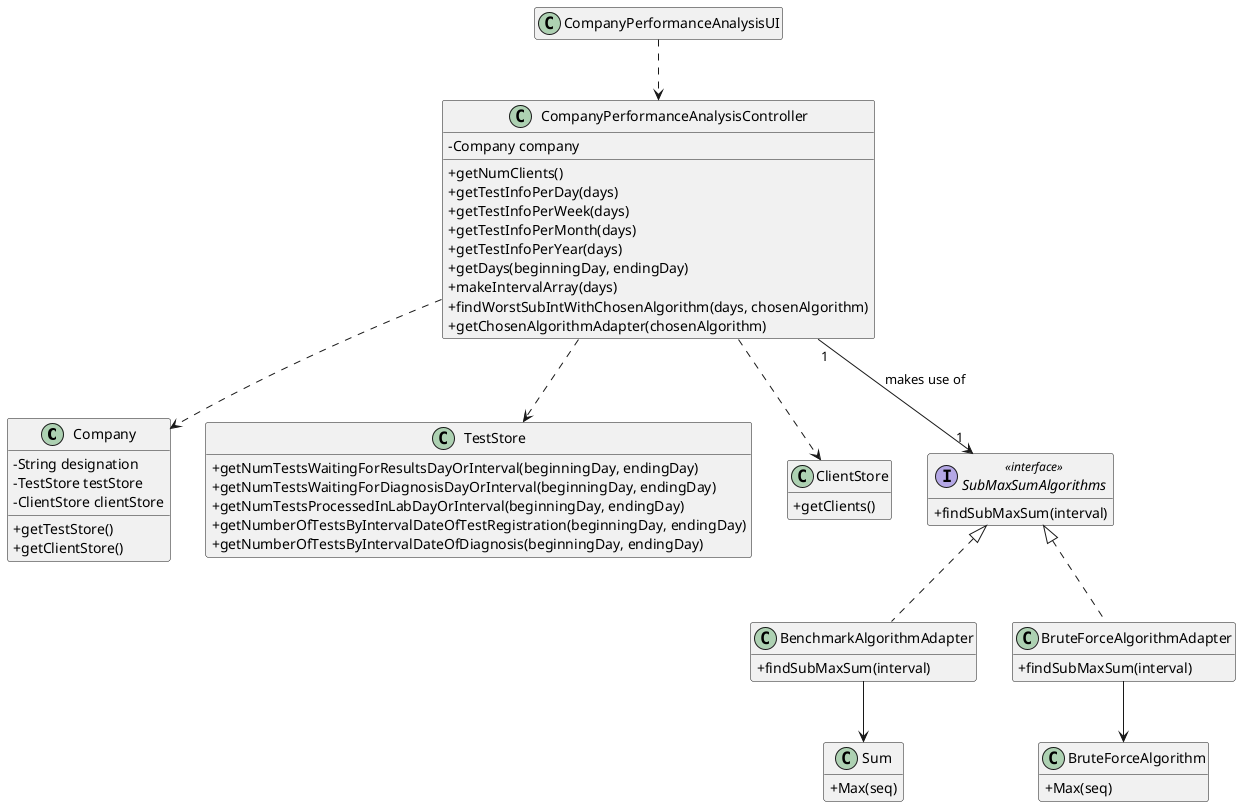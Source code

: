 @startuml
'skinparam linetype ortho
hide empty methods
hide empty attributes
'left to right direction
skinparam classAttributeIconSize 0

class Company {
    -String designation
    -TestStore testStore
    -ClientStore clientStore
    +getTestStore()
    +getClientStore()
}

class TestStore {
    +getNumTestsWaitingForResultsDayOrInterval(beginningDay, endingDay)
    +getNumTestsWaitingForDiagnosisDayOrInterval(beginningDay, endingDay)
    +getNumTestsProcessedInLabDayOrInterval(beginningDay, endingDay)
    +getNumberOfTestsByIntervalDateOfTestRegistration(beginningDay, endingDay)
    +getNumberOfTestsByIntervalDateOfDiagnosis(beginningDay, endingDay)
}

class ClientStore {
    +getClients()
}

class CompanyPerformanceAnalysisController{
    -Company company
    +getNumClients()
    +getTestInfoPerDay(days)
    +getTestInfoPerWeek(days)
    +getTestInfoPerMonth(days)
    +getTestInfoPerYear(days)
    +getDays(beginningDay, endingDay)
    +makeIntervalArray(days)
    +findWorstSubIntWithChosenAlgorithm(days, chosenAlgorithm)
    +getChosenAlgorithmAdapter(chosenAlgorithm)
}

class CompanyPerformanceAnalysisUI{
}

interface SubMaxSumAlgorithms <<interface>> {
    +findSubMaxSum(interval)
}

class BenchmarkAlgorithmAdapter{
    +findSubMaxSum(interval)
}

class BruteForceAlgorithmAdapter{
    +findSubMaxSum(interval)
}

class Sum{
    +Max(seq)
}

class BruteForceAlgorithm{
    +Max(seq)
}

CompanyPerformanceAnalysisUI ..> CompanyPerformanceAnalysisController
CompanyPerformanceAnalysisController ..> Company
CompanyPerformanceAnalysisController ..> ClientStore
CompanyPerformanceAnalysisController ..> TestStore
CompanyPerformanceAnalysisController "1" --> "1" SubMaxSumAlgorithms : makes use of
BenchmarkAlgorithmAdapter --> Sum
BruteForceAlgorithmAdapter --> BruteForceAlgorithm

class BenchmarkAlgorithmAdapter implements SubMaxSumAlgorithms
class BruteForceAlgorithmAdapter implements SubMaxSumAlgorithms

@enduml